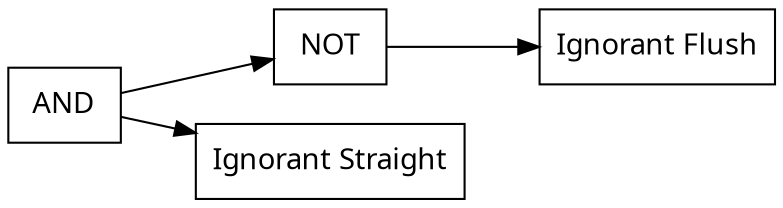 digraph {
node [shape=record];
node [fontname=Sans];charset="UTF-8" splines=true splines=spline rankdir =LR
2466[label="AND"];
2466->2463;
2466->2398;
2463[label="NOT"];
2463->2459;
2398[label="Ignorant Straight"];
2459[label="Ignorant Flush"];
}
